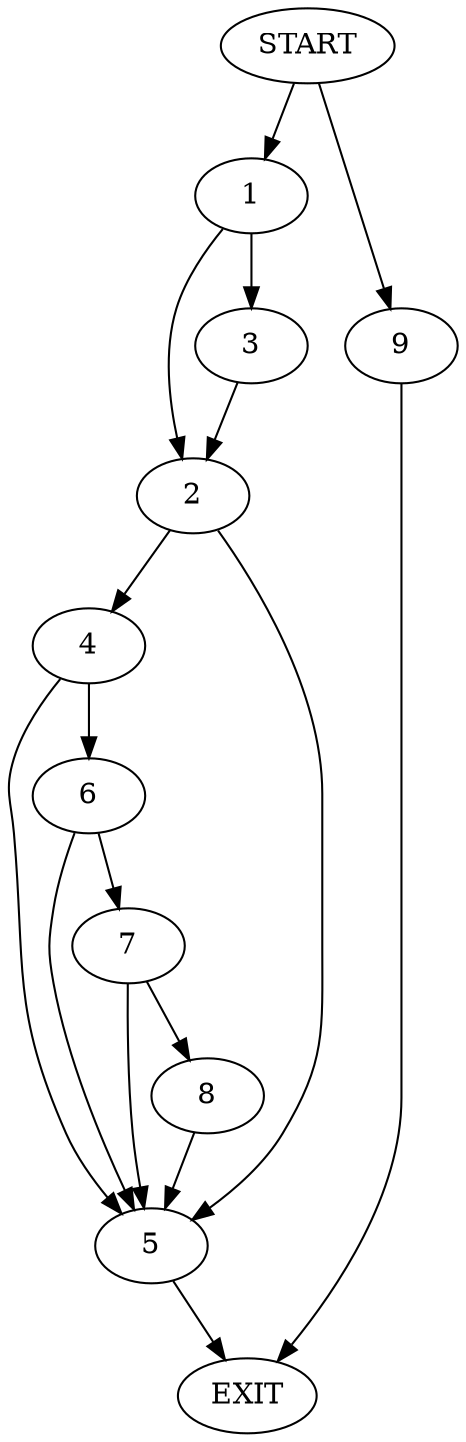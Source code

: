 digraph {
0 [label="START"]
10 [label="EXIT"]
0 -> 1
1 -> 2
1 -> 3
3 -> 2
2 -> 4
2 -> 5
5 -> 10
4 -> 6
4 -> 5
6 -> 5
6 -> 7
7 -> 8
7 -> 5
8 -> 5
0 -> 9
9 -> 10
}
